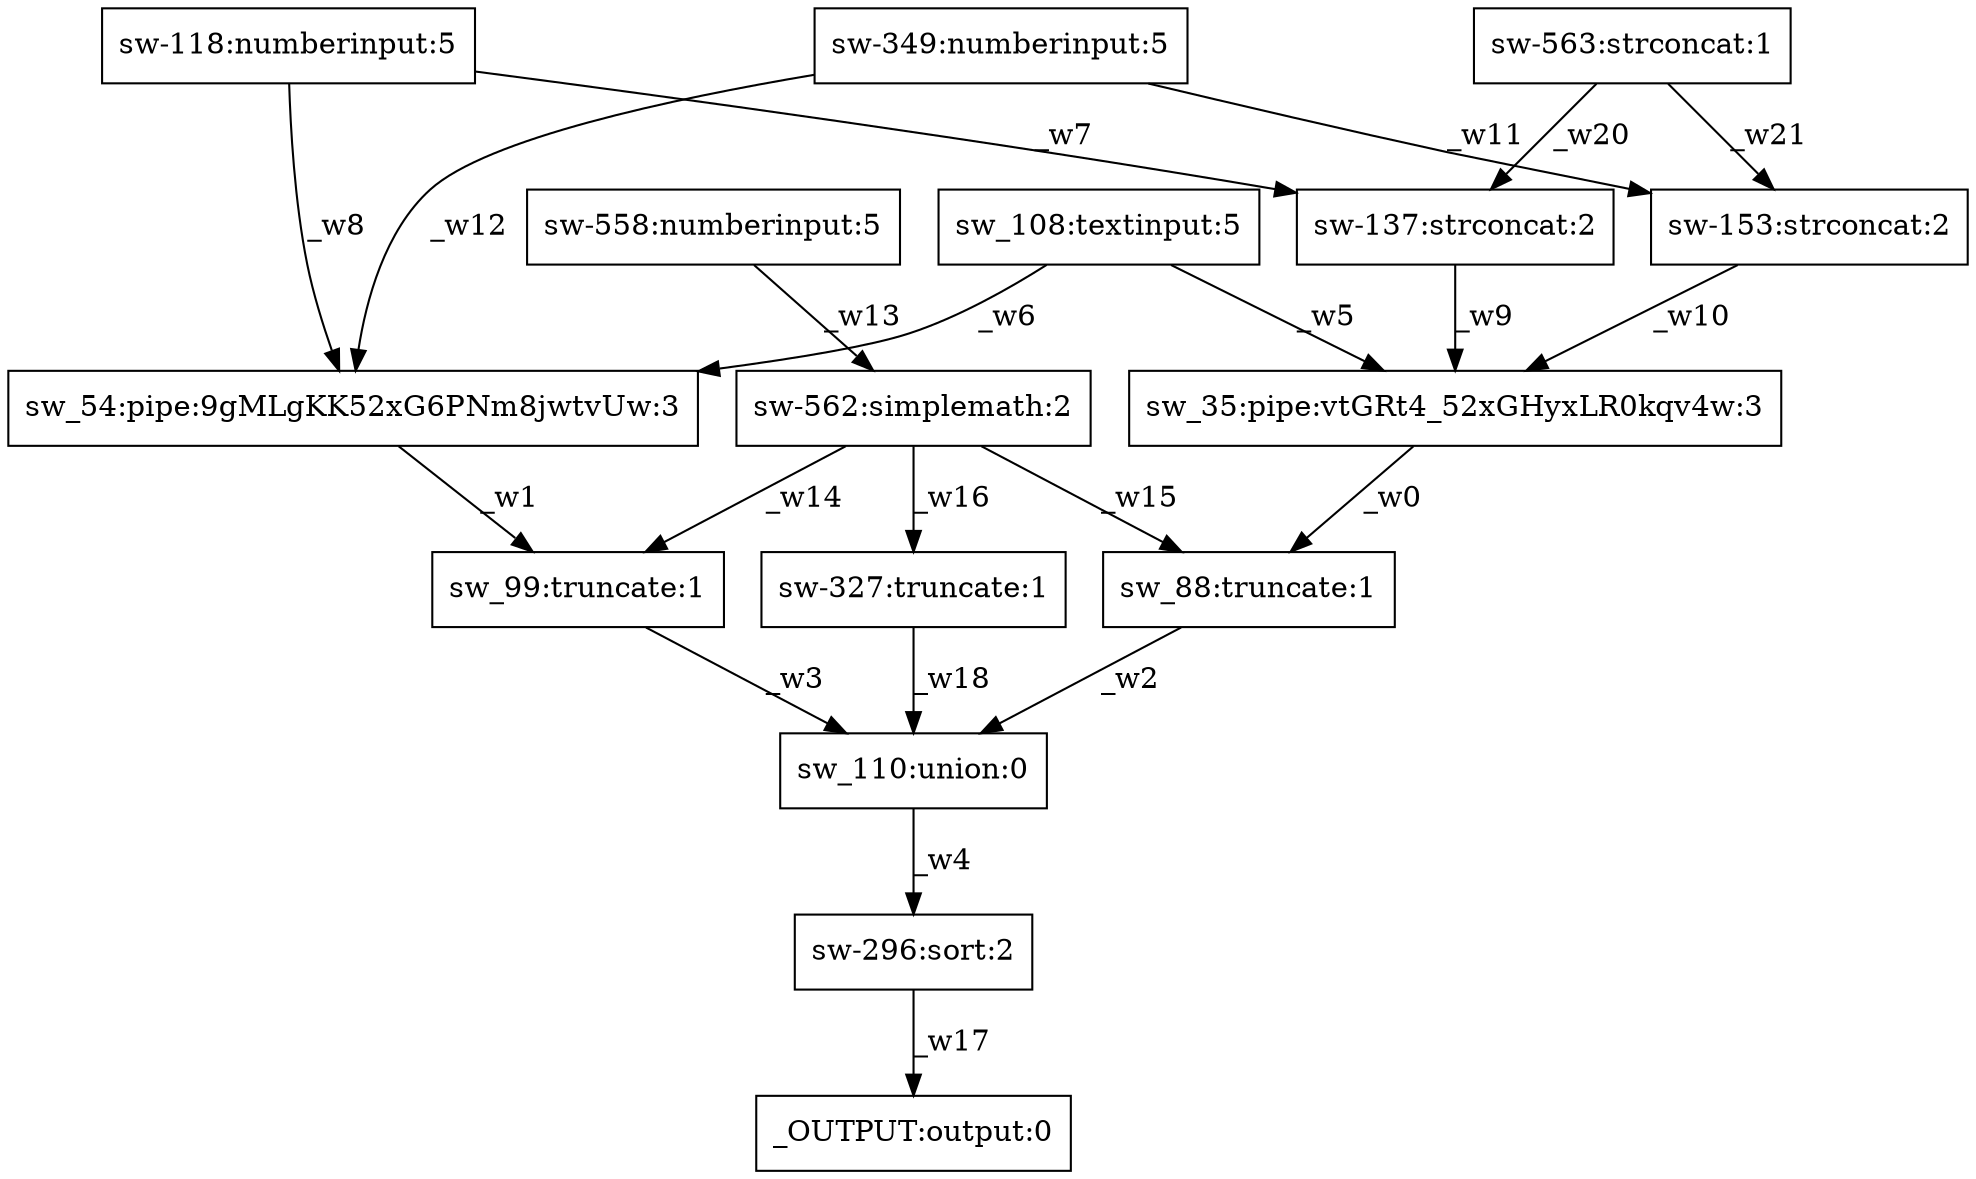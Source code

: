 digraph test1 { node [shape=box] "sw-137" [label="sw-137:strconcat:2"];"_OUTPUT" [label="_OUTPUT:output:0"];"sw_54" [label="sw_54:pipe:9gMLgKK52xG6PNm8jwtvUw:3"];"sw_88" [label="sw_88:truncate:1"];"sw_99" [label="sw_99:truncate:1"];"sw_110" [label="sw_110:union:0"];"sw-562" [label="sw-562:simplemath:2"];"sw_108" [label="sw_108:textinput:5"];"sw_35" [label="sw_35:pipe:vtGRt4_52xGHyxLR0kqv4w:3"];"sw-296" [label="sw-296:sort:2"];"sw-558" [label="sw-558:numberinput:5"];"sw-153" [label="sw-153:strconcat:2"];"sw-118" [label="sw-118:numberinput:5"];"sw-349" [label="sw-349:numberinput:5"];"sw-563" [label="sw-563:strconcat:1"];"sw-327" [label="sw-327:truncate:1"];"sw_35" -> "sw_88" [label="_w0"];"sw_54" -> "sw_99" [label="_w1"];"sw_88" -> "sw_110" [label="_w2"];"sw_99" -> "sw_110" [label="_w3"];"sw_110" -> "sw-296" [label="_w4"];"sw_108" -> "sw_35" [label="_w5"];"sw_108" -> "sw_54" [label="_w6"];"sw-118" -> "sw-137" [label="_w7"];"sw-118" -> "sw_54" [label="_w8"];"sw-137" -> "sw_35" [label="_w9"];"sw-153" -> "sw_35" [label="_w10"];"sw-349" -> "sw-153" [label="_w11"];"sw-349" -> "sw_54" [label="_w12"];"sw-558" -> "sw-562" [label="_w13"];"sw-562" -> "sw_99" [label="_w14"];"sw-562" -> "sw_88" [label="_w15"];"sw-562" -> "sw-327" [label="_w16"];"sw-296" -> "_OUTPUT" [label="_w17"];"sw-327" -> "sw_110" [label="_w18"];"sw-563" -> "sw-137" [label="_w20"];"sw-563" -> "sw-153" [label="_w21"];}